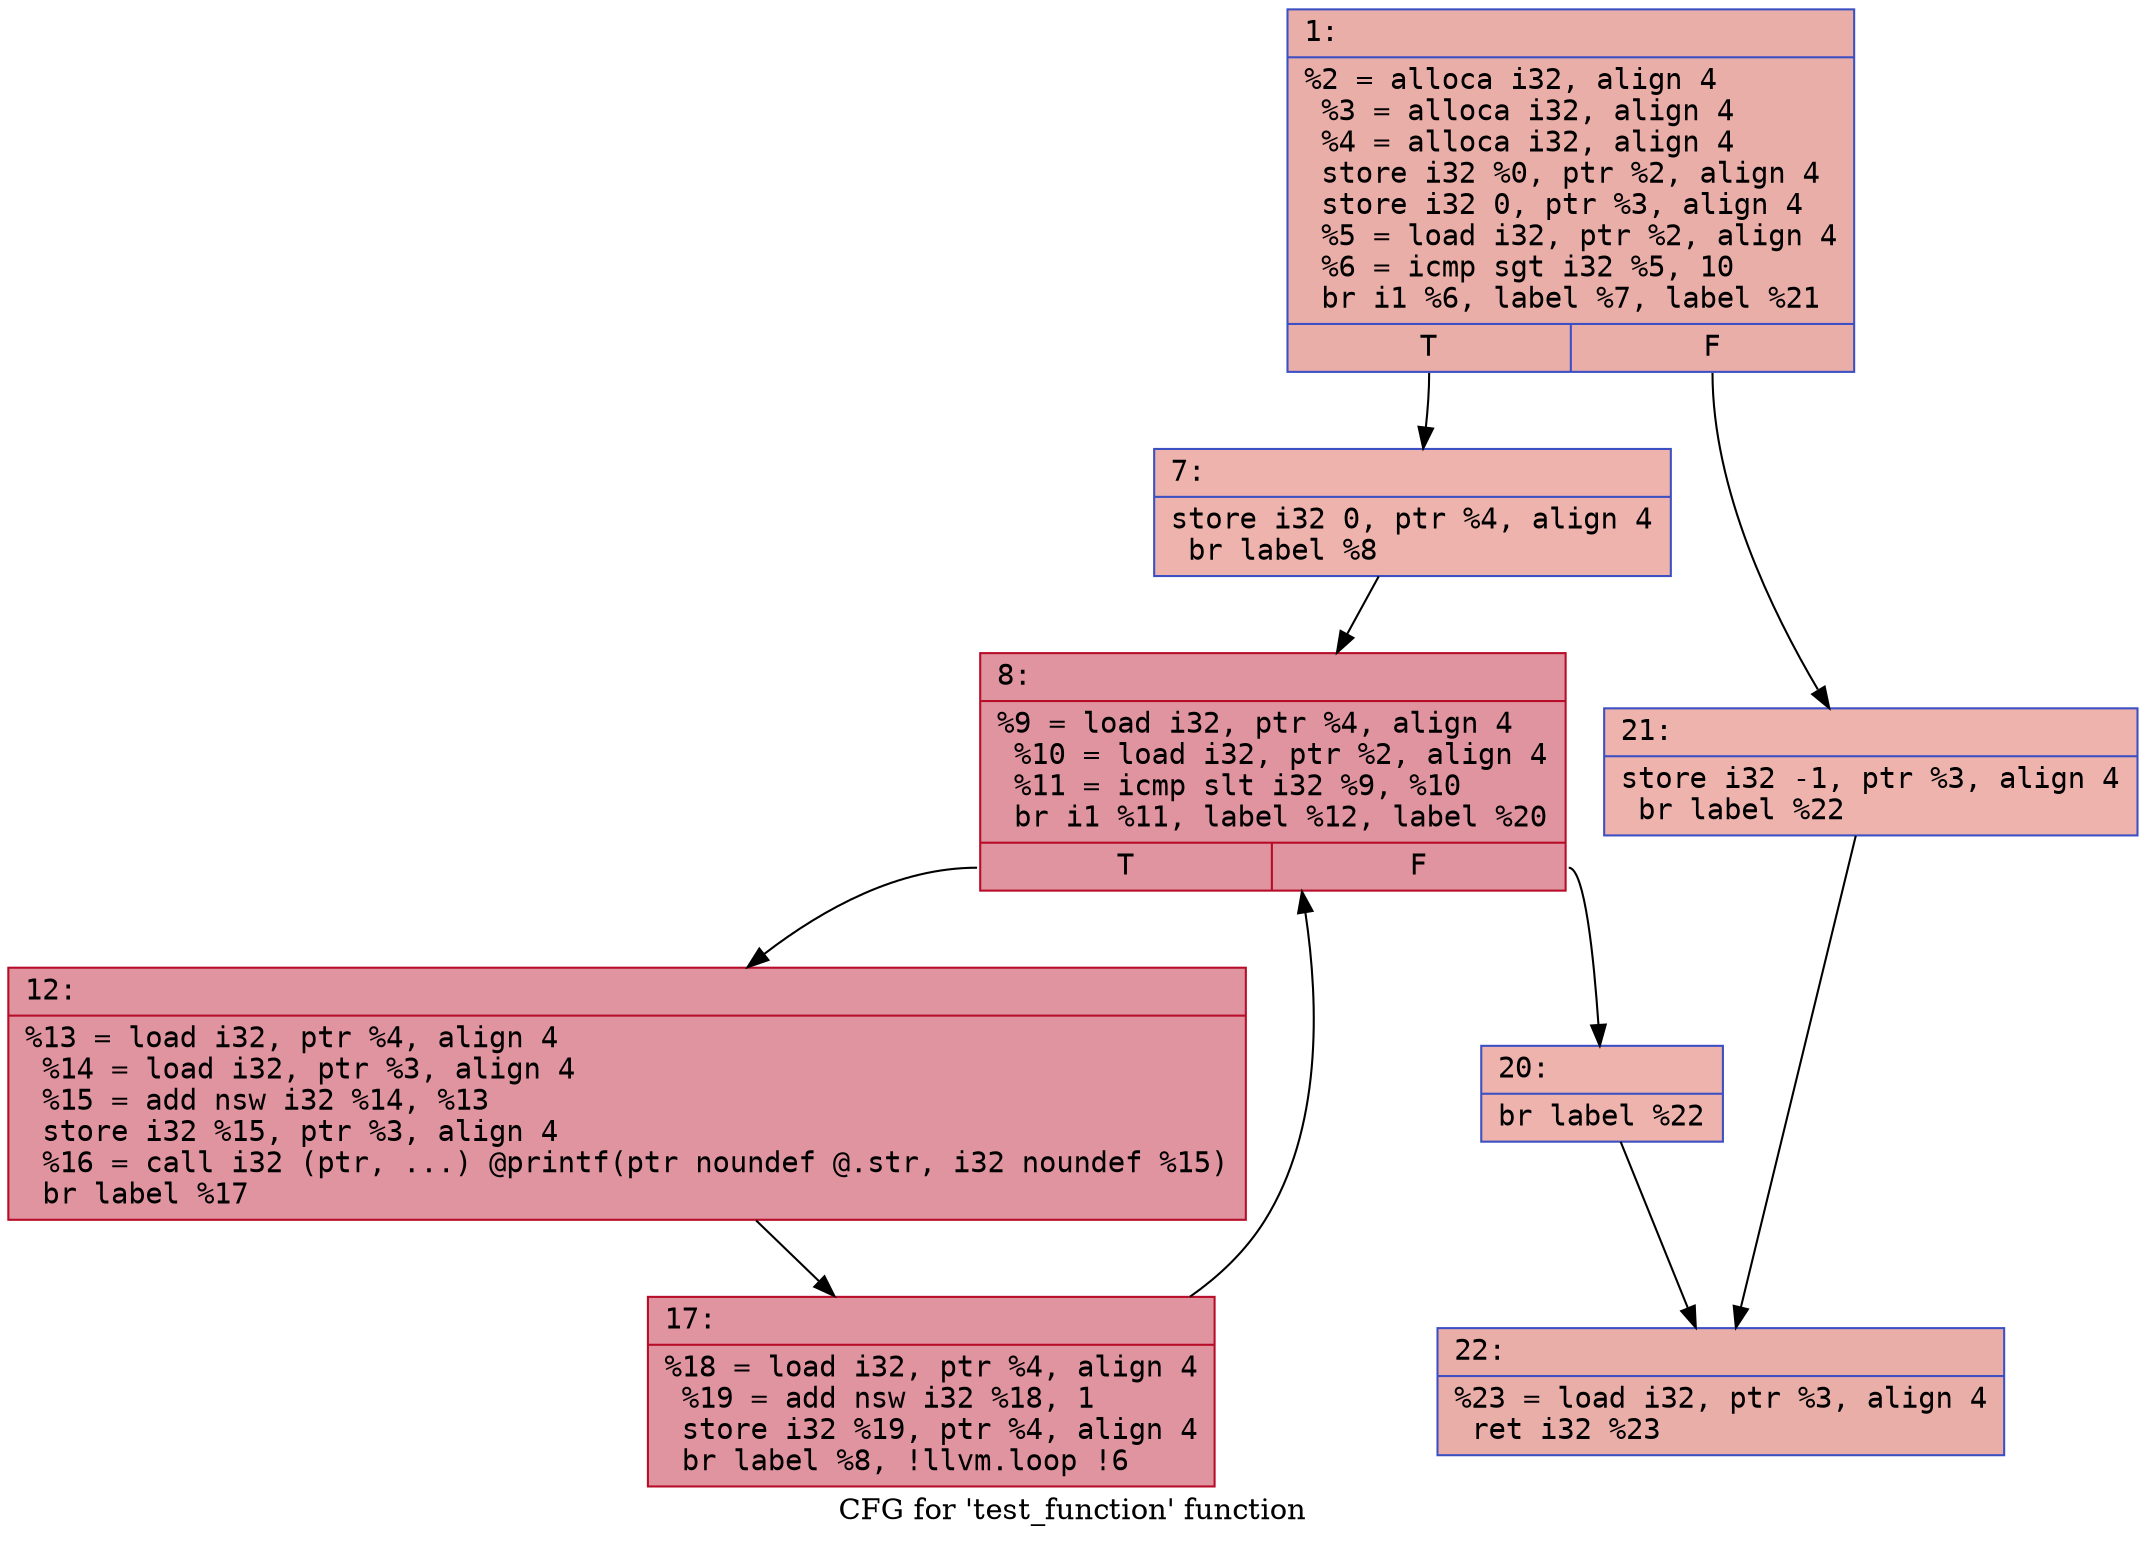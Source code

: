 digraph "CFG for 'test_function' function" {
	label="CFG for 'test_function' function";

	Node0x5e7d25d7f2c0 [shape=record,color="#3d50c3ff", style=filled, fillcolor="#d0473d70" fontname="Courier",label="{1:\l|  %2 = alloca i32, align 4\l  %3 = alloca i32, align 4\l  %4 = alloca i32, align 4\l  store i32 %0, ptr %2, align 4\l  store i32 0, ptr %3, align 4\l  %5 = load i32, ptr %2, align 4\l  %6 = icmp sgt i32 %5, 10\l  br i1 %6, label %7, label %21\l|{<s0>T|<s1>F}}"];
	Node0x5e7d25d7f2c0:s0 -> Node0x5e7d25d7f3f0;
	Node0x5e7d25d7f2c0:s1 -> Node0x5e7d25d82840;
	Node0x5e7d25d7f3f0 [shape=record,color="#3d50c3ff", style=filled, fillcolor="#d6524470" fontname="Courier",label="{7:\l|  store i32 0, ptr %4, align 4\l  br label %8\l}"];
	Node0x5e7d25d7f3f0 -> Node0x5e7d25d82a30;
	Node0x5e7d25d82a30 [shape=record,color="#b70d28ff", style=filled, fillcolor="#b70d2870" fontname="Courier",label="{8:\l|  %9 = load i32, ptr %4, align 4\l  %10 = load i32, ptr %2, align 4\l  %11 = icmp slt i32 %9, %10\l  br i1 %11, label %12, label %20\l|{<s0>T|<s1>F}}"];
	Node0x5e7d25d82a30:s0 -> Node0x5e7d25d82c00;
	Node0x5e7d25d82a30:s1 -> Node0x5e7d25d82c60;
	Node0x5e7d25d82c00 [shape=record,color="#b70d28ff", style=filled, fillcolor="#b70d2870" fontname="Courier",label="{12:\l|  %13 = load i32, ptr %4, align 4\l  %14 = load i32, ptr %3, align 4\l  %15 = add nsw i32 %14, %13\l  store i32 %15, ptr %3, align 4\l  %16 = call i32 (ptr, ...) @printf(ptr noundef @.str, i32 noundef %15)\l  br label %17\l}"];
	Node0x5e7d25d82c00 -> Node0x5e7d25d83140;
	Node0x5e7d25d83140 [shape=record,color="#b70d28ff", style=filled, fillcolor="#b70d2870" fontname="Courier",label="{17:\l|  %18 = load i32, ptr %4, align 4\l  %19 = add nsw i32 %18, 1\l  store i32 %19, ptr %4, align 4\l  br label %8, !llvm.loop !6\l}"];
	Node0x5e7d25d83140 -> Node0x5e7d25d82a30;
	Node0x5e7d25d82c60 [shape=record,color="#3d50c3ff", style=filled, fillcolor="#d6524470" fontname="Courier",label="{20:\l|  br label %22\l}"];
	Node0x5e7d25d82c60 -> Node0x5e7d25d83eb0;
	Node0x5e7d25d82840 [shape=record,color="#3d50c3ff", style=filled, fillcolor="#d6524470" fontname="Courier",label="{21:\l|  store i32 -1, ptr %3, align 4\l  br label %22\l}"];
	Node0x5e7d25d82840 -> Node0x5e7d25d83eb0;
	Node0x5e7d25d83eb0 [shape=record,color="#3d50c3ff", style=filled, fillcolor="#d0473d70" fontname="Courier",label="{22:\l|  %23 = load i32, ptr %3, align 4\l  ret i32 %23\l}"];
}
